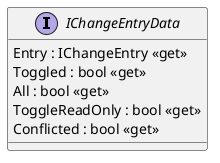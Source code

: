 @startuml
interface IChangeEntryData {
    Entry : IChangeEntry <<get>>
    Toggled : bool <<get>>
    All : bool <<get>>
    ToggleReadOnly : bool <<get>>
    Conflicted : bool <<get>>
}
@enduml
